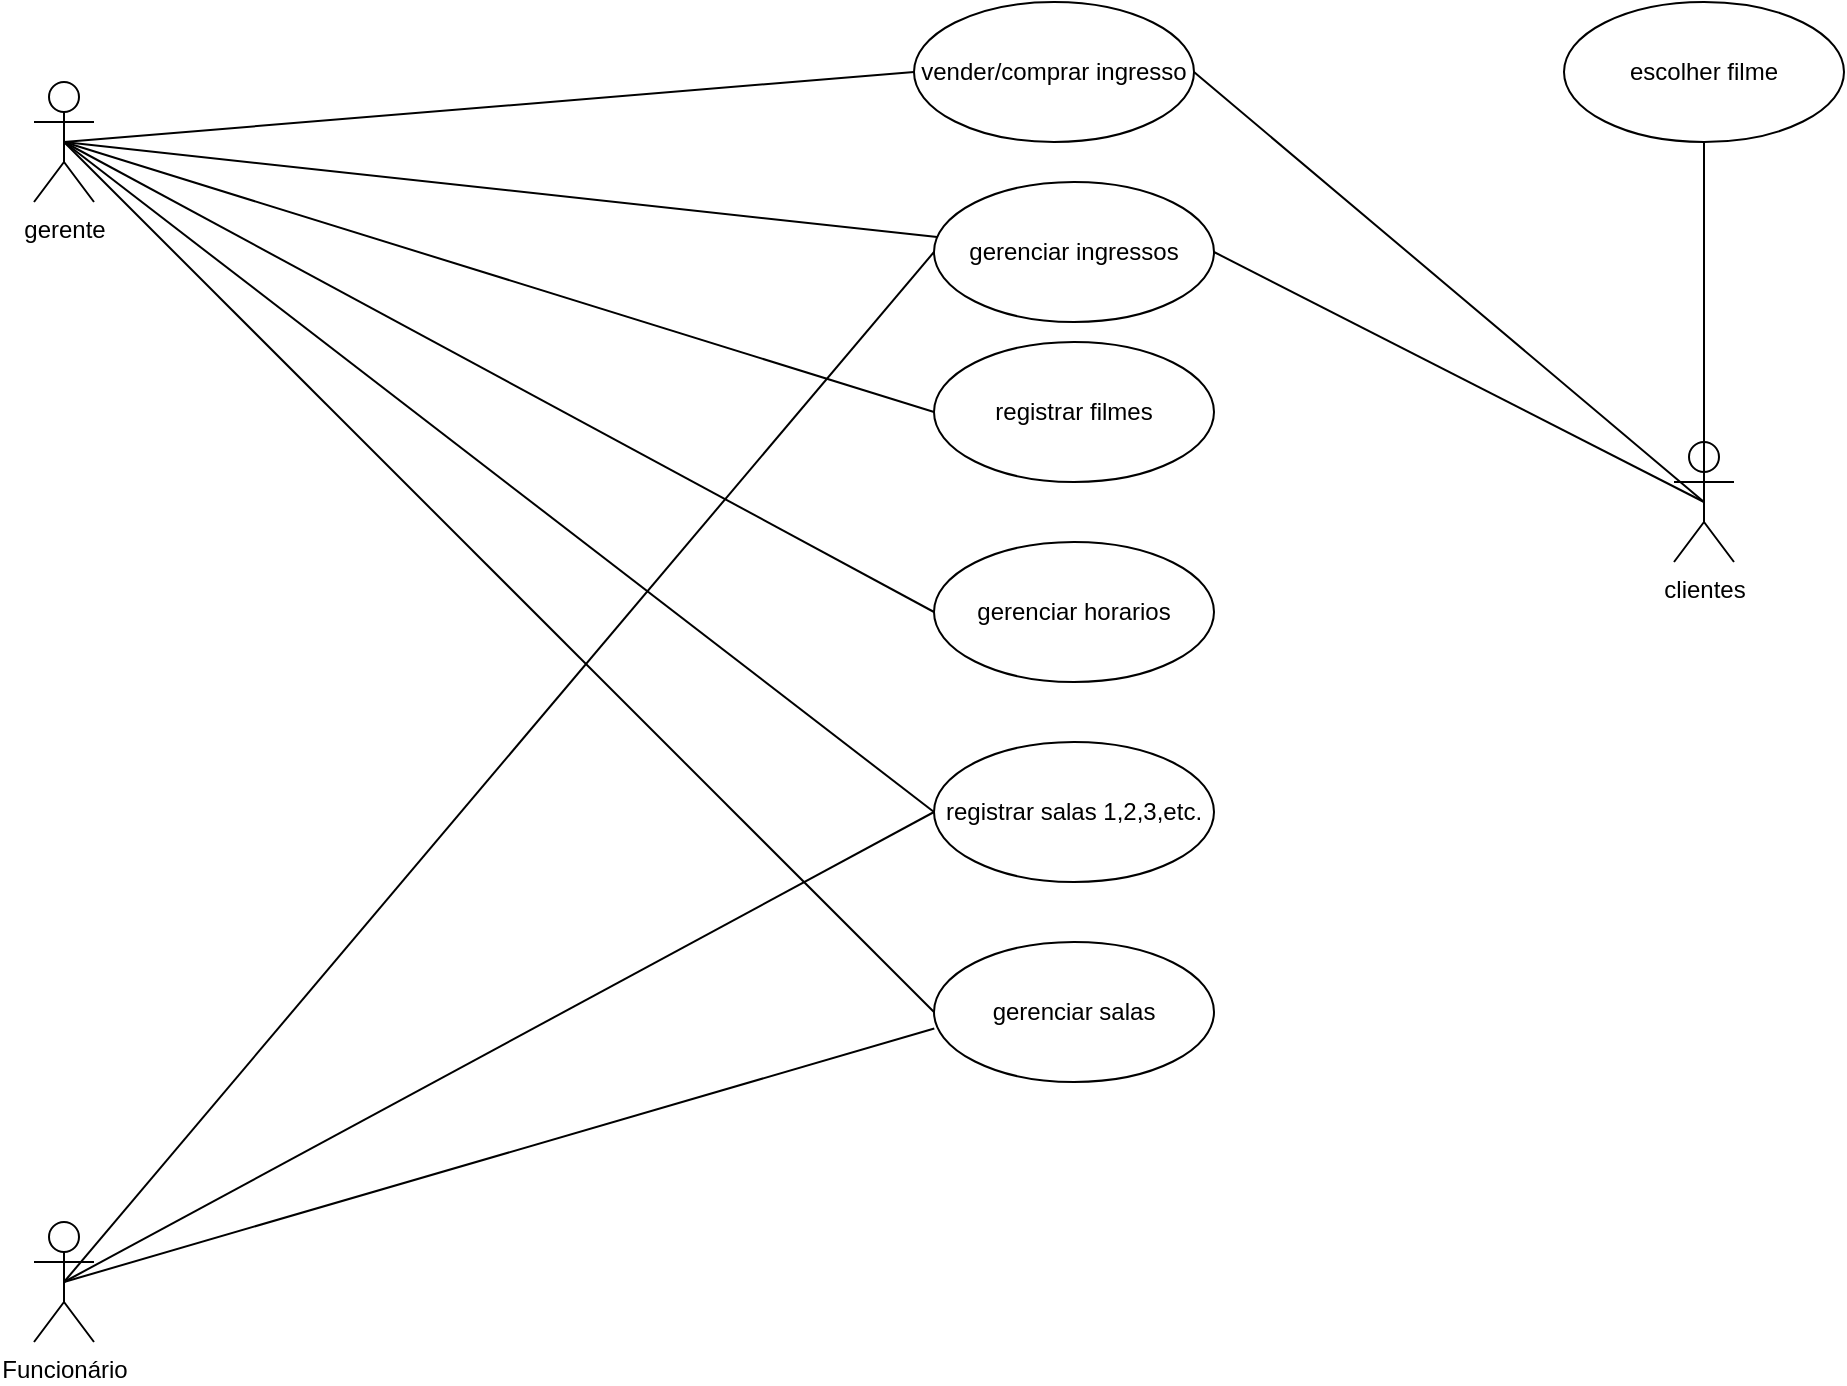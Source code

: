 <mxfile version="21.1.5" type="github">
  <diagram name="Página-1" id="i2dsxSyeUwXvns6skGeh">
    <mxGraphModel dx="2514" dy="2105" grid="1" gridSize="10" guides="1" tooltips="1" connect="1" arrows="1" fold="1" page="1" pageScale="1" pageWidth="827" pageHeight="1169" math="0" shadow="0">
      <root>
        <mxCell id="0" />
        <mxCell id="1" parent="0" />
        <mxCell id="oEvG_FRwche1dtqkwWFR-21" style="rounded=0;orthogonalLoop=1;jettySize=auto;html=1;endArrow=none;endFill=0;exitX=0.5;exitY=0.5;exitDx=0;exitDy=0;exitPerimeter=0;entryX=1;entryY=0.5;entryDx=0;entryDy=0;" parent="1" source="oEvG_FRwche1dtqkwWFR-1" target="oEvG_FRwche1dtqkwWFR-15" edge="1">
          <mxGeometry relative="1" as="geometry">
            <mxPoint x="-130" y="-180" as="sourcePoint" />
          </mxGeometry>
        </mxCell>
        <mxCell id="oEvG_FRwche1dtqkwWFR-1" value="clientes" style="shape=umlActor;html=1;verticalLabelPosition=bottom;verticalAlign=top;align=center;" parent="1" vertex="1">
          <mxGeometry x="350" y="150" width="30" height="60" as="geometry" />
        </mxCell>
        <mxCell id="oEvG_FRwche1dtqkwWFR-2" value="registrar filmes" style="ellipse;whiteSpace=wrap;html=1;" parent="1" vertex="1">
          <mxGeometry x="-20" y="100" width="140" height="70" as="geometry" />
        </mxCell>
        <mxCell id="oEvG_FRwche1dtqkwWFR-4" value="registrar salas 1,2,3,etc." style="ellipse;whiteSpace=wrap;html=1;" parent="1" vertex="1">
          <mxGeometry x="-20" y="300" width="140" height="70" as="geometry" />
        </mxCell>
        <mxCell id="oEvG_FRwche1dtqkwWFR-17" style="rounded=0;orthogonalLoop=1;jettySize=auto;html=1;endArrow=none;endFill=0;exitX=0.5;exitY=0.5;exitDx=0;exitDy=0;exitPerimeter=0;entryX=0;entryY=0.5;entryDx=0;entryDy=0;" parent="1" source="oEvG_FRwche1dtqkwWFR-5" target="oEvG_FRwche1dtqkwWFR-15" edge="1">
          <mxGeometry relative="1" as="geometry" />
        </mxCell>
        <mxCell id="oEvG_FRwche1dtqkwWFR-18" style="rounded=0;orthogonalLoop=1;jettySize=auto;html=1;endArrow=none;endFill=0;exitX=0.5;exitY=0.5;exitDx=0;exitDy=0;exitPerimeter=0;entryX=0;entryY=0.5;entryDx=0;entryDy=0;" parent="1" source="oEvG_FRwche1dtqkwWFR-5" target="oEvG_FRwche1dtqkwWFR-4" edge="1">
          <mxGeometry relative="1" as="geometry" />
        </mxCell>
        <mxCell id="oEvG_FRwche1dtqkwWFR-5" value="Funcionário" style="shape=umlActor;html=1;verticalLabelPosition=bottom;verticalAlign=top;align=center;" parent="1" vertex="1">
          <mxGeometry x="-470" y="540" width="30" height="60" as="geometry" />
        </mxCell>
        <mxCell id="oEvG_FRwche1dtqkwWFR-12" style="rounded=0;orthogonalLoop=1;jettySize=auto;html=1;endArrow=none;endFill=0;exitX=0.5;exitY=0.5;exitDx=0;exitDy=0;exitPerimeter=0;entryX=0;entryY=0.5;entryDx=0;entryDy=0;" parent="1" source="oEvG_FRwche1dtqkwWFR-10" target="oEvG_FRwche1dtqkwWFR-2" edge="1">
          <mxGeometry relative="1" as="geometry">
            <mxPoint x="160" y="-190" as="sourcePoint" />
          </mxGeometry>
        </mxCell>
        <mxCell id="oEvG_FRwche1dtqkwWFR-14" style="rounded=0;orthogonalLoop=1;jettySize=auto;html=1;endArrow=none;endFill=0;exitX=0.5;exitY=0.5;exitDx=0;exitDy=0;exitPerimeter=0;entryX=0;entryY=0.5;entryDx=0;entryDy=0;" parent="1" source="oEvG_FRwche1dtqkwWFR-10" target="oEvG_FRwche1dtqkwWFR-4" edge="1">
          <mxGeometry relative="1" as="geometry" />
        </mxCell>
        <mxCell id="oEvG_FRwche1dtqkwWFR-23" style="rounded=0;orthogonalLoop=1;jettySize=auto;html=1;endArrow=none;endFill=0;exitX=0.5;exitY=0.5;exitDx=0;exitDy=0;exitPerimeter=0;entryX=0;entryY=0.5;entryDx=0;entryDy=0;" parent="1" source="oEvG_FRwche1dtqkwWFR-10" target="oEvG_FRwche1dtqkwWFR-22" edge="1">
          <mxGeometry relative="1" as="geometry" />
        </mxCell>
        <mxCell id="oEvG_FRwche1dtqkwWFR-25" style="rounded=0;orthogonalLoop=1;jettySize=auto;html=1;endArrow=none;endFill=0;exitX=0.5;exitY=0.5;exitDx=0;exitDy=0;exitPerimeter=0;entryX=0;entryY=0.5;entryDx=0;entryDy=0;" parent="1" source="oEvG_FRwche1dtqkwWFR-10" target="oEvG_FRwche1dtqkwWFR-19" edge="1">
          <mxGeometry relative="1" as="geometry">
            <mxPoint x="-120" y="-60" as="targetPoint" />
          </mxGeometry>
        </mxCell>
        <mxCell id="oEvG_FRwche1dtqkwWFR-10" value="gerente" style="shape=umlActor;html=1;verticalLabelPosition=bottom;verticalAlign=top;align=center;" parent="1" vertex="1">
          <mxGeometry x="-470" y="-30" width="30" height="60" as="geometry" />
        </mxCell>
        <mxCell id="oEvG_FRwche1dtqkwWFR-16" style="rounded=0;orthogonalLoop=1;jettySize=auto;html=1;endArrow=none;endFill=0;entryX=0.5;entryY=0.5;entryDx=0;entryDy=0;entryPerimeter=0;" parent="1" source="oEvG_FRwche1dtqkwWFR-15" target="oEvG_FRwche1dtqkwWFR-10" edge="1">
          <mxGeometry relative="1" as="geometry">
            <mxPoint x="390" y="100" as="targetPoint" />
          </mxGeometry>
        </mxCell>
        <mxCell id="oEvG_FRwche1dtqkwWFR-15" value="gerenciar ingressos" style="ellipse;whiteSpace=wrap;html=1;" parent="1" vertex="1">
          <mxGeometry x="-20" y="20" width="140" height="70" as="geometry" />
        </mxCell>
        <mxCell id="STgE-e4IcntzOCsfYqV2-1" style="rounded=0;orthogonalLoop=1;jettySize=auto;html=1;entryX=0.5;entryY=0.5;entryDx=0;entryDy=0;entryPerimeter=0;endArrow=none;endFill=0;exitX=1;exitY=0.5;exitDx=0;exitDy=0;" edge="1" parent="1" source="oEvG_FRwche1dtqkwWFR-19" target="oEvG_FRwche1dtqkwWFR-1">
          <mxGeometry relative="1" as="geometry" />
        </mxCell>
        <mxCell id="oEvG_FRwche1dtqkwWFR-19" value="vender/comprar ingresso" style="ellipse;whiteSpace=wrap;html=1;" parent="1" vertex="1">
          <mxGeometry x="-30" y="-70" width="140" height="70" as="geometry" />
        </mxCell>
        <mxCell id="oEvG_FRwche1dtqkwWFR-24" style="rounded=0;orthogonalLoop=1;jettySize=auto;html=1;endArrow=none;endFill=0;entryX=0.5;entryY=0.5;entryDx=0;entryDy=0;entryPerimeter=0;exitX=0.001;exitY=0.618;exitDx=0;exitDy=0;exitPerimeter=0;" parent="1" source="oEvG_FRwche1dtqkwWFR-22" target="oEvG_FRwche1dtqkwWFR-5" edge="1">
          <mxGeometry relative="1" as="geometry">
            <mxPoint x="-428" y="110" as="targetPoint" />
            <Array as="points" />
          </mxGeometry>
        </mxCell>
        <mxCell id="oEvG_FRwche1dtqkwWFR-22" value="gerenciar salas" style="ellipse;whiteSpace=wrap;html=1;" parent="1" vertex="1">
          <mxGeometry x="-20" y="400" width="140" height="70" as="geometry" />
        </mxCell>
        <mxCell id="STgE-e4IcntzOCsfYqV2-3" style="rounded=0;orthogonalLoop=1;jettySize=auto;html=1;entryX=0.5;entryY=0.5;entryDx=0;entryDy=0;entryPerimeter=0;endArrow=none;endFill=0;exitX=0;exitY=0.5;exitDx=0;exitDy=0;" edge="1" parent="1" source="STgE-e4IcntzOCsfYqV2-2" target="oEvG_FRwche1dtqkwWFR-10">
          <mxGeometry relative="1" as="geometry" />
        </mxCell>
        <mxCell id="STgE-e4IcntzOCsfYqV2-2" value="gerenciar horarios" style="ellipse;whiteSpace=wrap;html=1;" vertex="1" parent="1">
          <mxGeometry x="-20" y="200" width="140" height="70" as="geometry" />
        </mxCell>
        <mxCell id="STgE-e4IcntzOCsfYqV2-5" style="rounded=0;orthogonalLoop=1;jettySize=auto;html=1;entryX=0.5;entryY=0.5;entryDx=0;entryDy=0;entryPerimeter=0;endArrow=none;endFill=0;exitX=0.5;exitY=1;exitDx=0;exitDy=0;" edge="1" parent="1" source="STgE-e4IcntzOCsfYqV2-4" target="oEvG_FRwche1dtqkwWFR-1">
          <mxGeometry relative="1" as="geometry">
            <mxPoint x="390" y="190" as="targetPoint" />
          </mxGeometry>
        </mxCell>
        <mxCell id="STgE-e4IcntzOCsfYqV2-4" value="escolher filme" style="ellipse;whiteSpace=wrap;html=1;" vertex="1" parent="1">
          <mxGeometry x="295" y="-70" width="140" height="70" as="geometry" />
        </mxCell>
      </root>
    </mxGraphModel>
  </diagram>
</mxfile>

